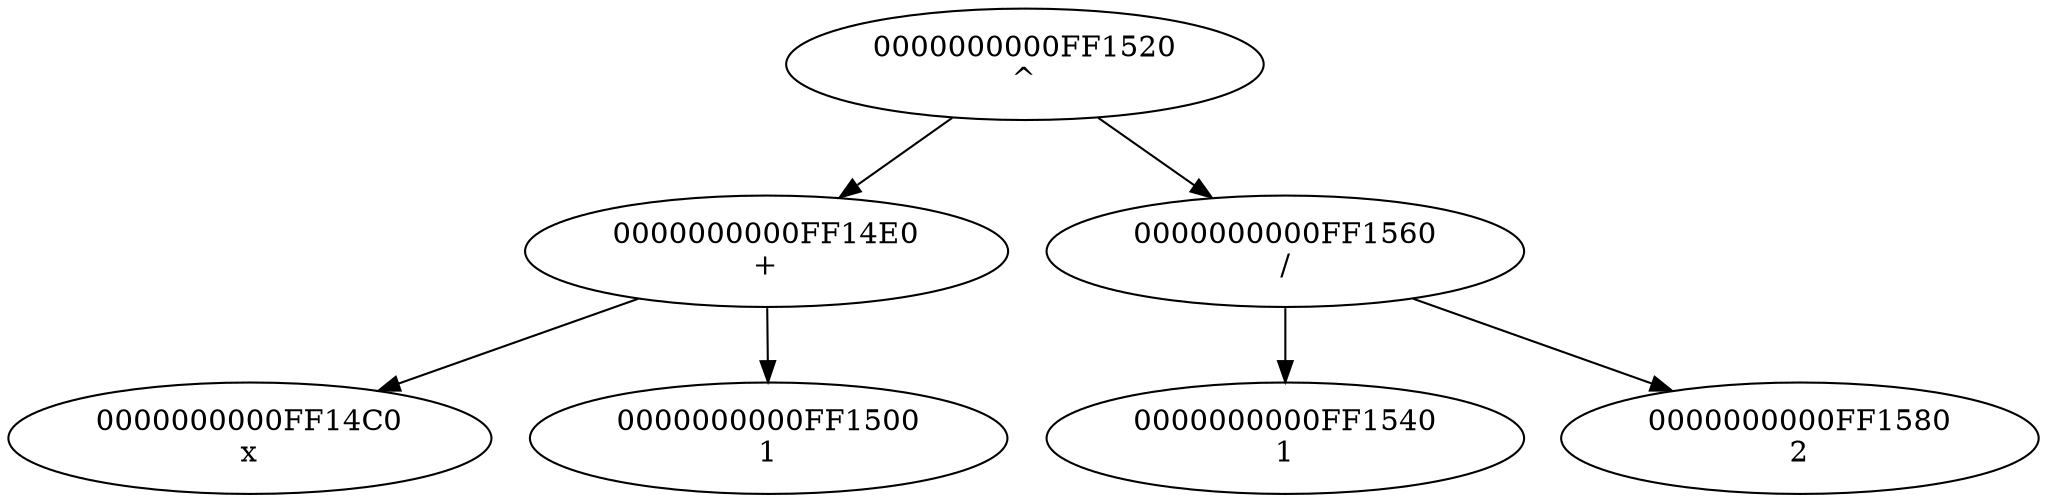 digraph G{
"0000000000FF1520
^"->"0000000000FF14E0
+";
"0000000000FF1520
^"->"0000000000FF1560
/";
"0000000000FF14E0
+"->"0000000000FF14C0
x";
"0000000000FF14E0
+"->"0000000000FF1500
1";
"0000000000FF14C0
x";
"0000000000FF1500
1";
"0000000000FF1560
/"->"0000000000FF1540
1";
"0000000000FF1560
/"->"0000000000FF1580
2";
"0000000000FF1540
1";
"0000000000FF1580
2";
}